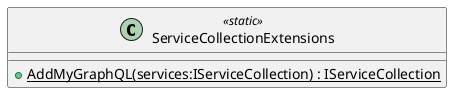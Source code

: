 @startuml
class ServiceCollectionExtensions <<static>> {
    + {static} AddMyGraphQL(services:IServiceCollection) : IServiceCollection
}
@enduml

